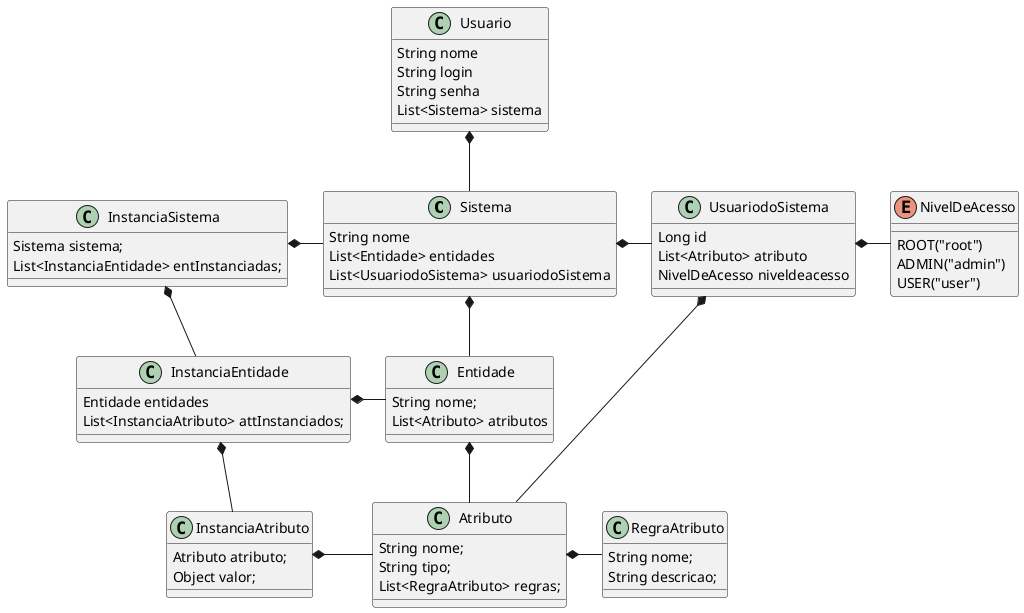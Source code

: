 @startuml
class Sistema{

  String nome
  List<Entidade> entidades
  List<UsuariodoSistema> usuariodoSistema
}
class Usuario  {
  String nome
  String login
  String senha
  List<Sistema> sistema
}

class UsuariodoSistema{
  Long id
  List<Atributo> atributo
  NivelDeAcesso niveldeacesso

}
class Entidade{

  String nome;
  List<Atributo> atributos
}
 Enum NivelDeAcesso{
  ROOT("root")
  ADMIN("admin")
  USER("user")

}

class Atributo{
  String nome;
  String tipo;
  List<RegraAtributo> regras;
}

class RegraAtributo{
  String nome;
  String descricao;
}

class InstanciaSistema{
  Sistema sistema;
  List<InstanciaEntidade> entInstanciadas;
}

class InstanciaEntidade{

  Entidade entidades
  List<InstanciaAtributo> attInstanciados;
}

class InstanciaAtributo{

    Atributo atributo;
    Object valor;
}
Usuario *-- Sistema
UsuariodoSistema *-NivelDeAcesso
UsuariodoSistema *--Atributo
Sistema *-- Entidade
Sistema *- UsuariodoSistema
Entidade *-- Atributo
Atributo *- RegraAtributo

InstanciaSistema *- Sistema
InstanciaSistema *-- InstanciaEntidade
InstanciaEntidade *- Entidade
InstanciaEntidade *-- InstanciaAtributo
InstanciaAtributo *- Atributo

@enduml
